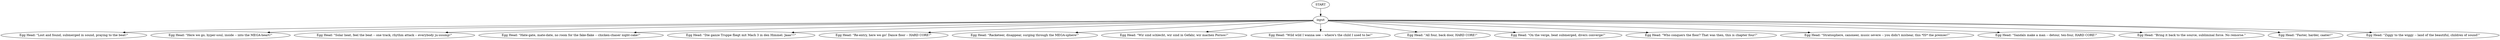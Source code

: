 # ICE / EGGHEAD barks tent
# Things egghead says in the tent,
# ==================================================
digraph G {
	  0 [label="START"];
	  1 [label="input"];
	  2 [label="Egg Head: \"Lost and found, submerged in sound, praying to the beat!\""];
	  3 [label="Egg Head: \"Here we go, hyper-soul, inside -- into the MEGA-heart!\""];
	  4 [label="Egg Head: \"Solar heat, feel the beat -- one track, rhythm attack -- everybody ju-uuump!\""];
	  5 [label="Egg Head: \"Hate-gate, mate-date, no room for the fake-flake -- chicken-chaser night-cake!\""];
	  6 [label="Egg Head: \"Die ganze Truppe fliegt mit Mach 3 in den Himmel. Jaaa!!!\""];
	  7 [label="Egg Head: \"Re-entry, here we go! Dance floor -- HARD CORE!\""];
	  8 [label="Egg Head: \"Racketeer, disappear, surging through the MEGA-sphere!\""];
	  9 [label="Egg Head: \"Wir sind schlecht, wir sind in Gefahr, wir machen Pornos!\""];
	  10 [label="Egg Head: \"Wild wild I wanna see -- where's the child I used to be!\""];
	  11 [label="Egg Head: \"All four, back door, HARD CORE!\""];
	  12 [label="Egg Head: \"On the verge, beat submerged, divers converge!\""];
	  13 [label="Egg Head: \"Who conquers the floor? That was then, this is chapter four!\""];
	  14 [label="Egg Head: \"Stratosphere, canoneer, music severe -- you didn't mishear, this *IS* the premier!\""];
	  15 [label="Egg Head: \"Sandals make a man -- detour, ten-four, HARD CORE!\""];
	  16 [label="Egg Head: \"Bring it back to the source, subliminal force. No remorse.\""];
	  18 [label="Egg Head: \"Faster, harder, caater!\""];
	  19 [label="Egg Head: \"Ziggy to the wiggy -- land of the beautiful, children of sound!\""];
	  0 -> 1
	  1 -> 2
	  1 -> 3
	  1 -> 4
	  1 -> 5
	  1 -> 6
	  1 -> 7
	  1 -> 8
	  1 -> 9
	  1 -> 10
	  1 -> 11
	  1 -> 12
	  1 -> 13
	  1 -> 14
	  1 -> 15
	  1 -> 16
	  1 -> 18
	  1 -> 19
}


